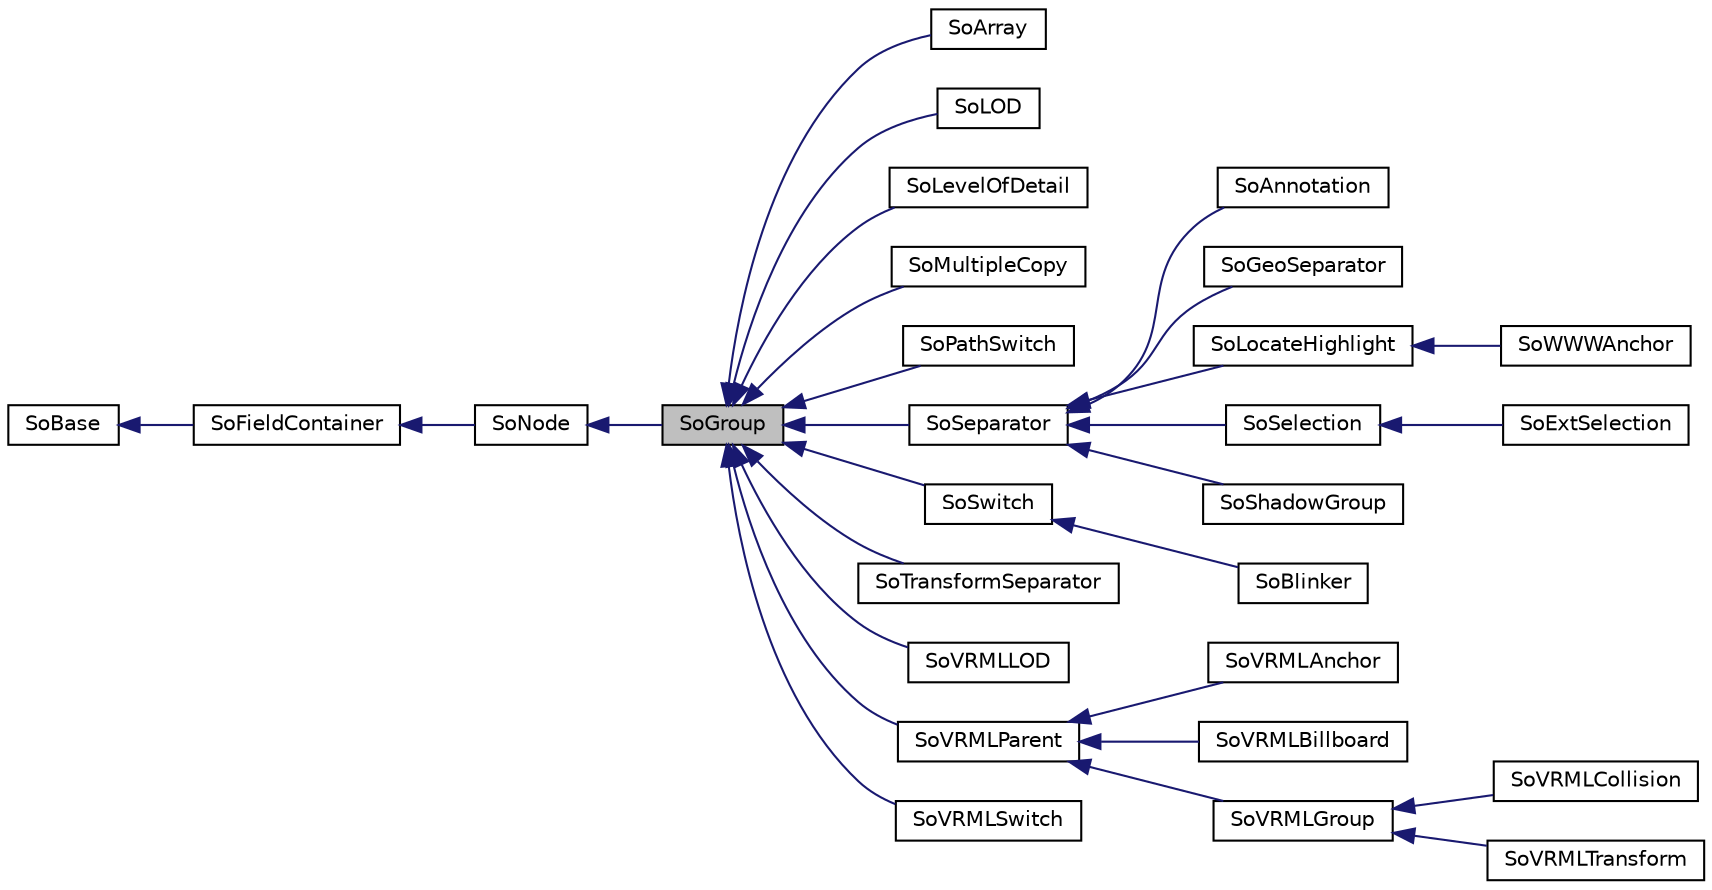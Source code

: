 digraph "SoGroup"
{
 // LATEX_PDF_SIZE
  edge [fontname="Helvetica",fontsize="10",labelfontname="Helvetica",labelfontsize="10"];
  node [fontname="Helvetica",fontsize="10",shape=record];
  rankdir="LR";
  Node1 [label="SoGroup",height=0.2,width=0.4,color="black", fillcolor="grey75", style="filled", fontcolor="black",tooltip="The SoGroup class is a node which managed other node instances."];
  Node2 -> Node1 [dir="back",color="midnightblue",fontsize="10",style="solid",fontname="Helvetica"];
  Node2 [label="SoNode",height=0.2,width=0.4,color="black", fillcolor="white", style="filled",URL="$classSoNode.html",tooltip="The SoNode class is the base class for nodes used in scene graphs."];
  Node3 -> Node2 [dir="back",color="midnightblue",fontsize="10",style="solid",fontname="Helvetica"];
  Node3 [label="SoFieldContainer",height=0.2,width=0.4,color="black", fillcolor="white", style="filled",URL="$classSoFieldContainer.html",tooltip="The SoFieldContainer class is a base class for all classes that contain fields."];
  Node4 -> Node3 [dir="back",color="midnightblue",fontsize="10",style="solid",fontname="Helvetica"];
  Node4 [label="SoBase",height=0.2,width=0.4,color="black", fillcolor="white", style="filled",URL="$classSoBase.html",tooltip="The SoBase class is the top-level superclass for a number of class-hierarchies."];
  Node1 -> Node5 [dir="back",color="midnightblue",fontsize="10",style="solid",fontname="Helvetica"];
  Node5 [label="SoArray",height=0.2,width=0.4,color="black", fillcolor="white", style="filled",URL="$classSoArray.html",tooltip="The SoArray class is a group node for setting up regular arrays of subgraphs."];
  Node1 -> Node6 [dir="back",color="midnightblue",fontsize="10",style="solid",fontname="Helvetica"];
  Node6 [label="SoLOD",height=0.2,width=0.4,color="black", fillcolor="white", style="filled",URL="$classSoLOD.html",tooltip="The SoLOD class is used to choose a child based distance between viewer and object."];
  Node1 -> Node7 [dir="back",color="midnightblue",fontsize="10",style="solid",fontname="Helvetica"];
  Node7 [label="SoLevelOfDetail",height=0.2,width=0.4,color="black", fillcolor="white", style="filled",URL="$classSoLevelOfDetail.html",tooltip="The SoLevelOfDetail class is used to choose a child based on projected size."];
  Node1 -> Node8 [dir="back",color="midnightblue",fontsize="10",style="solid",fontname="Helvetica"];
  Node8 [label="SoMultipleCopy",height=0.2,width=0.4,color="black", fillcolor="white", style="filled",URL="$classSoMultipleCopy.html",tooltip="The SoMultipleCopy class redraws its children multiple times at different transformations."];
  Node1 -> Node9 [dir="back",color="midnightblue",fontsize="10",style="solid",fontname="Helvetica"];
  Node9 [label="SoPathSwitch",height=0.2,width=0.4,color="black", fillcolor="white", style="filled",URL="$classSoPathSwitch.html",tooltip="The SoPathSwitch class traverses only when current path matches a configurable path."];
  Node1 -> Node10 [dir="back",color="midnightblue",fontsize="10",style="solid",fontname="Helvetica"];
  Node10 [label="SoSeparator",height=0.2,width=0.4,color="black", fillcolor="white", style="filled",URL="$classSoSeparator.html",tooltip="The SoSeparator class is a state-preserving group node."];
  Node10 -> Node11 [dir="back",color="midnightblue",fontsize="10",style="solid",fontname="Helvetica"];
  Node11 [label="SoAnnotation",height=0.2,width=0.4,color="black", fillcolor="white", style="filled",URL="$classSoAnnotation.html",tooltip="The SoAnnotation node draws all its child geometry on top of other geometry."];
  Node10 -> Node12 [dir="back",color="midnightblue",fontsize="10",style="solid",fontname="Helvetica"];
  Node12 [label="SoGeoSeparator",height=0.2,width=0.4,color="black", fillcolor="white", style="filled",URL="$classSoGeoSeparator.html",tooltip="The SoGeoSeparator class is used to georeference a scene graph."];
  Node10 -> Node13 [dir="back",color="midnightblue",fontsize="10",style="solid",fontname="Helvetica"];
  Node13 [label="SoLocateHighlight",height=0.2,width=0.4,color="black", fillcolor="white", style="filled",URL="$classSoLocateHighlight.html",tooltip="The SoLocateHighlight class highlights geometry under the cursor."];
  Node13 -> Node14 [dir="back",color="midnightblue",fontsize="10",style="solid",fontname="Helvetica"];
  Node14 [label="SoWWWAnchor",height=0.2,width=0.4,color="black", fillcolor="white", style="filled",URL="$classSoWWWAnchor.html",tooltip="The SoWWWAnchor class adds URL callbacks to the highlighted geometry."];
  Node10 -> Node15 [dir="back",color="midnightblue",fontsize="10",style="solid",fontname="Helvetica"];
  Node15 [label="SoSelection",height=0.2,width=0.4,color="black", fillcolor="white", style="filled",URL="$classSoSelection.html",tooltip="The SoSelection class manages a list of selected nodes."];
  Node15 -> Node16 [dir="back",color="midnightblue",fontsize="10",style="solid",fontname="Helvetica"];
  Node16 [label="SoExtSelection",height=0.2,width=0.4,color="black", fillcolor="white", style="filled",URL="$classSoExtSelection.html",tooltip="The SoExtSelection class can be used for extended selection functionality."];
  Node10 -> Node17 [dir="back",color="midnightblue",fontsize="10",style="solid",fontname="Helvetica"];
  Node17 [label="SoShadowGroup",height=0.2,width=0.4,color="black", fillcolor="white", style="filled",URL="$classSoShadowGroup.html",tooltip="The SoShadowGroup node is a group node used for shadow rendering."];
  Node1 -> Node18 [dir="back",color="midnightblue",fontsize="10",style="solid",fontname="Helvetica"];
  Node18 [label="SoSwitch",height=0.2,width=0.4,color="black", fillcolor="white", style="filled",URL="$classSoSwitch.html",tooltip="The SoSwitch class is a group node which selects one child subgraph for traversal."];
  Node18 -> Node19 [dir="back",color="midnightblue",fontsize="10",style="solid",fontname="Helvetica"];
  Node19 [label="SoBlinker",height=0.2,width=0.4,color="black", fillcolor="white", style="filled",URL="$classSoBlinker.html",tooltip="The SoBlinker class is a cycling switch node."];
  Node1 -> Node20 [dir="back",color="midnightblue",fontsize="10",style="solid",fontname="Helvetica"];
  Node20 [label="SoTransformSeparator",height=0.2,width=0.4,color="black", fillcolor="white", style="filled",URL="$classSoTransformSeparator.html",tooltip="The SoTransformSeparator class is a group node preserving the current transformations."];
  Node1 -> Node21 [dir="back",color="midnightblue",fontsize="10",style="solid",fontname="Helvetica"];
  Node21 [label="SoVRMLLOD",height=0.2,width=0.4,color="black", fillcolor="white", style="filled",URL="$classSoVRMLLOD.html",tooltip=" "];
  Node1 -> Node22 [dir="back",color="midnightblue",fontsize="10",style="solid",fontname="Helvetica"];
  Node22 [label="SoVRMLParent",height=0.2,width=0.4,color="black", fillcolor="white", style="filled",URL="$classSoVRMLParent.html",tooltip=" "];
  Node22 -> Node23 [dir="back",color="midnightblue",fontsize="10",style="solid",fontname="Helvetica"];
  Node23 [label="SoVRMLAnchor",height=0.2,width=0.4,color="black", fillcolor="white", style="filled",URL="$classSoVRMLAnchor.html",tooltip=" "];
  Node22 -> Node24 [dir="back",color="midnightblue",fontsize="10",style="solid",fontname="Helvetica"];
  Node24 [label="SoVRMLBillboard",height=0.2,width=0.4,color="black", fillcolor="white", style="filled",URL="$classSoVRMLBillboard.html",tooltip=" "];
  Node22 -> Node25 [dir="back",color="midnightblue",fontsize="10",style="solid",fontname="Helvetica"];
  Node25 [label="SoVRMLGroup",height=0.2,width=0.4,color="black", fillcolor="white", style="filled",URL="$classSoVRMLGroup.html",tooltip=" "];
  Node25 -> Node26 [dir="back",color="midnightblue",fontsize="10",style="solid",fontname="Helvetica"];
  Node26 [label="SoVRMLCollision",height=0.2,width=0.4,color="black", fillcolor="white", style="filled",URL="$classSoVRMLCollision.html",tooltip=" "];
  Node25 -> Node27 [dir="back",color="midnightblue",fontsize="10",style="solid",fontname="Helvetica"];
  Node27 [label="SoVRMLTransform",height=0.2,width=0.4,color="black", fillcolor="white", style="filled",URL="$classSoVRMLTransform.html",tooltip=" "];
  Node1 -> Node28 [dir="back",color="midnightblue",fontsize="10",style="solid",fontname="Helvetica"];
  Node28 [label="SoVRMLSwitch",height=0.2,width=0.4,color="black", fillcolor="white", style="filled",URL="$classSoVRMLSwitch.html",tooltip=" "];
}
